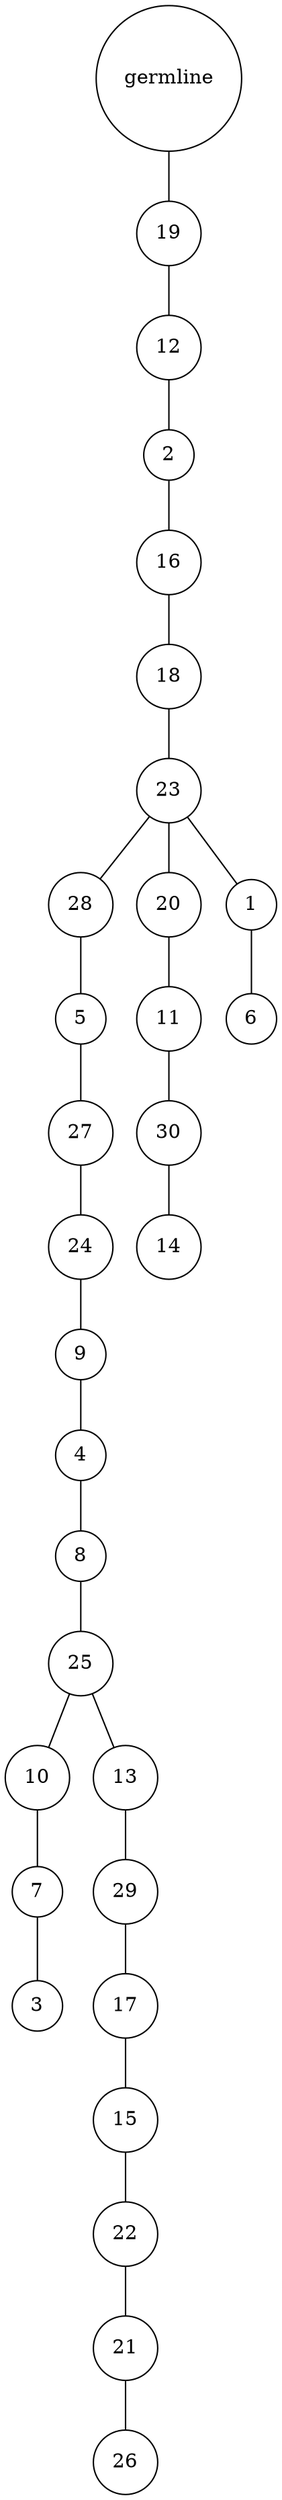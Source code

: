 graph {
	rankdir=UD;
	splines=line;
	node [shape=circle]
	"0x7eff7bb7b4c0" [label="germline"];
	"0x7eff7bb7b4f0" [label="19"];
	"0x7eff7bb7b4c0" -- "0x7eff7bb7b4f0" ;
	"0x7eff7bb7b520" [label="12"];
	"0x7eff7bb7b4f0" -- "0x7eff7bb7b520" ;
	"0x7eff7bb7b550" [label="2"];
	"0x7eff7bb7b520" -- "0x7eff7bb7b550" ;
	"0x7eff7bb7b580" [label="16"];
	"0x7eff7bb7b550" -- "0x7eff7bb7b580" ;
	"0x7eff7bb7b5b0" [label="18"];
	"0x7eff7bb7b580" -- "0x7eff7bb7b5b0" ;
	"0x7eff7bb7b5e0" [label="23"];
	"0x7eff7bb7b5b0" -- "0x7eff7bb7b5e0" ;
	"0x7eff7bb7b610" [label="28"];
	"0x7eff7bb7b5e0" -- "0x7eff7bb7b610" ;
	"0x7eff7bb7b640" [label="5"];
	"0x7eff7bb7b610" -- "0x7eff7bb7b640" ;
	"0x7eff7bb7b670" [label="27"];
	"0x7eff7bb7b640" -- "0x7eff7bb7b670" ;
	"0x7eff7bb7b6a0" [label="24"];
	"0x7eff7bb7b670" -- "0x7eff7bb7b6a0" ;
	"0x7eff7bb7b6d0" [label="9"];
	"0x7eff7bb7b6a0" -- "0x7eff7bb7b6d0" ;
	"0x7eff7bb7b700" [label="4"];
	"0x7eff7bb7b6d0" -- "0x7eff7bb7b700" ;
	"0x7eff7bb7b730" [label="8"];
	"0x7eff7bb7b700" -- "0x7eff7bb7b730" ;
	"0x7eff7bb7b760" [label="25"];
	"0x7eff7bb7b730" -- "0x7eff7bb7b760" ;
	"0x7eff7bb7b790" [label="10"];
	"0x7eff7bb7b760" -- "0x7eff7bb7b790" ;
	"0x7eff7bb7b7c0" [label="7"];
	"0x7eff7bb7b790" -- "0x7eff7bb7b7c0" ;
	"0x7eff7bb7b7f0" [label="3"];
	"0x7eff7bb7b7c0" -- "0x7eff7bb7b7f0" ;
	"0x7eff7bb7b820" [label="13"];
	"0x7eff7bb7b760" -- "0x7eff7bb7b820" ;
	"0x7eff7bb7b850" [label="29"];
	"0x7eff7bb7b820" -- "0x7eff7bb7b850" ;
	"0x7eff7bb7b880" [label="17"];
	"0x7eff7bb7b850" -- "0x7eff7bb7b880" ;
	"0x7eff7bb7b8b0" [label="15"];
	"0x7eff7bb7b880" -- "0x7eff7bb7b8b0" ;
	"0x7eff7bb7b8e0" [label="22"];
	"0x7eff7bb7b8b0" -- "0x7eff7bb7b8e0" ;
	"0x7eff7bb7b910" [label="21"];
	"0x7eff7bb7b8e0" -- "0x7eff7bb7b910" ;
	"0x7eff7bb7b940" [label="26"];
	"0x7eff7bb7b910" -- "0x7eff7bb7b940" ;
	"0x7eff7bb7b970" [label="20"];
	"0x7eff7bb7b5e0" -- "0x7eff7bb7b970" ;
	"0x7eff7bb7b9a0" [label="11"];
	"0x7eff7bb7b970" -- "0x7eff7bb7b9a0" ;
	"0x7eff7bb7b9d0" [label="30"];
	"0x7eff7bb7b9a0" -- "0x7eff7bb7b9d0" ;
	"0x7eff7bb7ba00" [label="14"];
	"0x7eff7bb7b9d0" -- "0x7eff7bb7ba00" ;
	"0x7eff7bb7ba30" [label="1"];
	"0x7eff7bb7b5e0" -- "0x7eff7bb7ba30" ;
	"0x7eff7bb7ba60" [label="6"];
	"0x7eff7bb7ba30" -- "0x7eff7bb7ba60" ;
}
